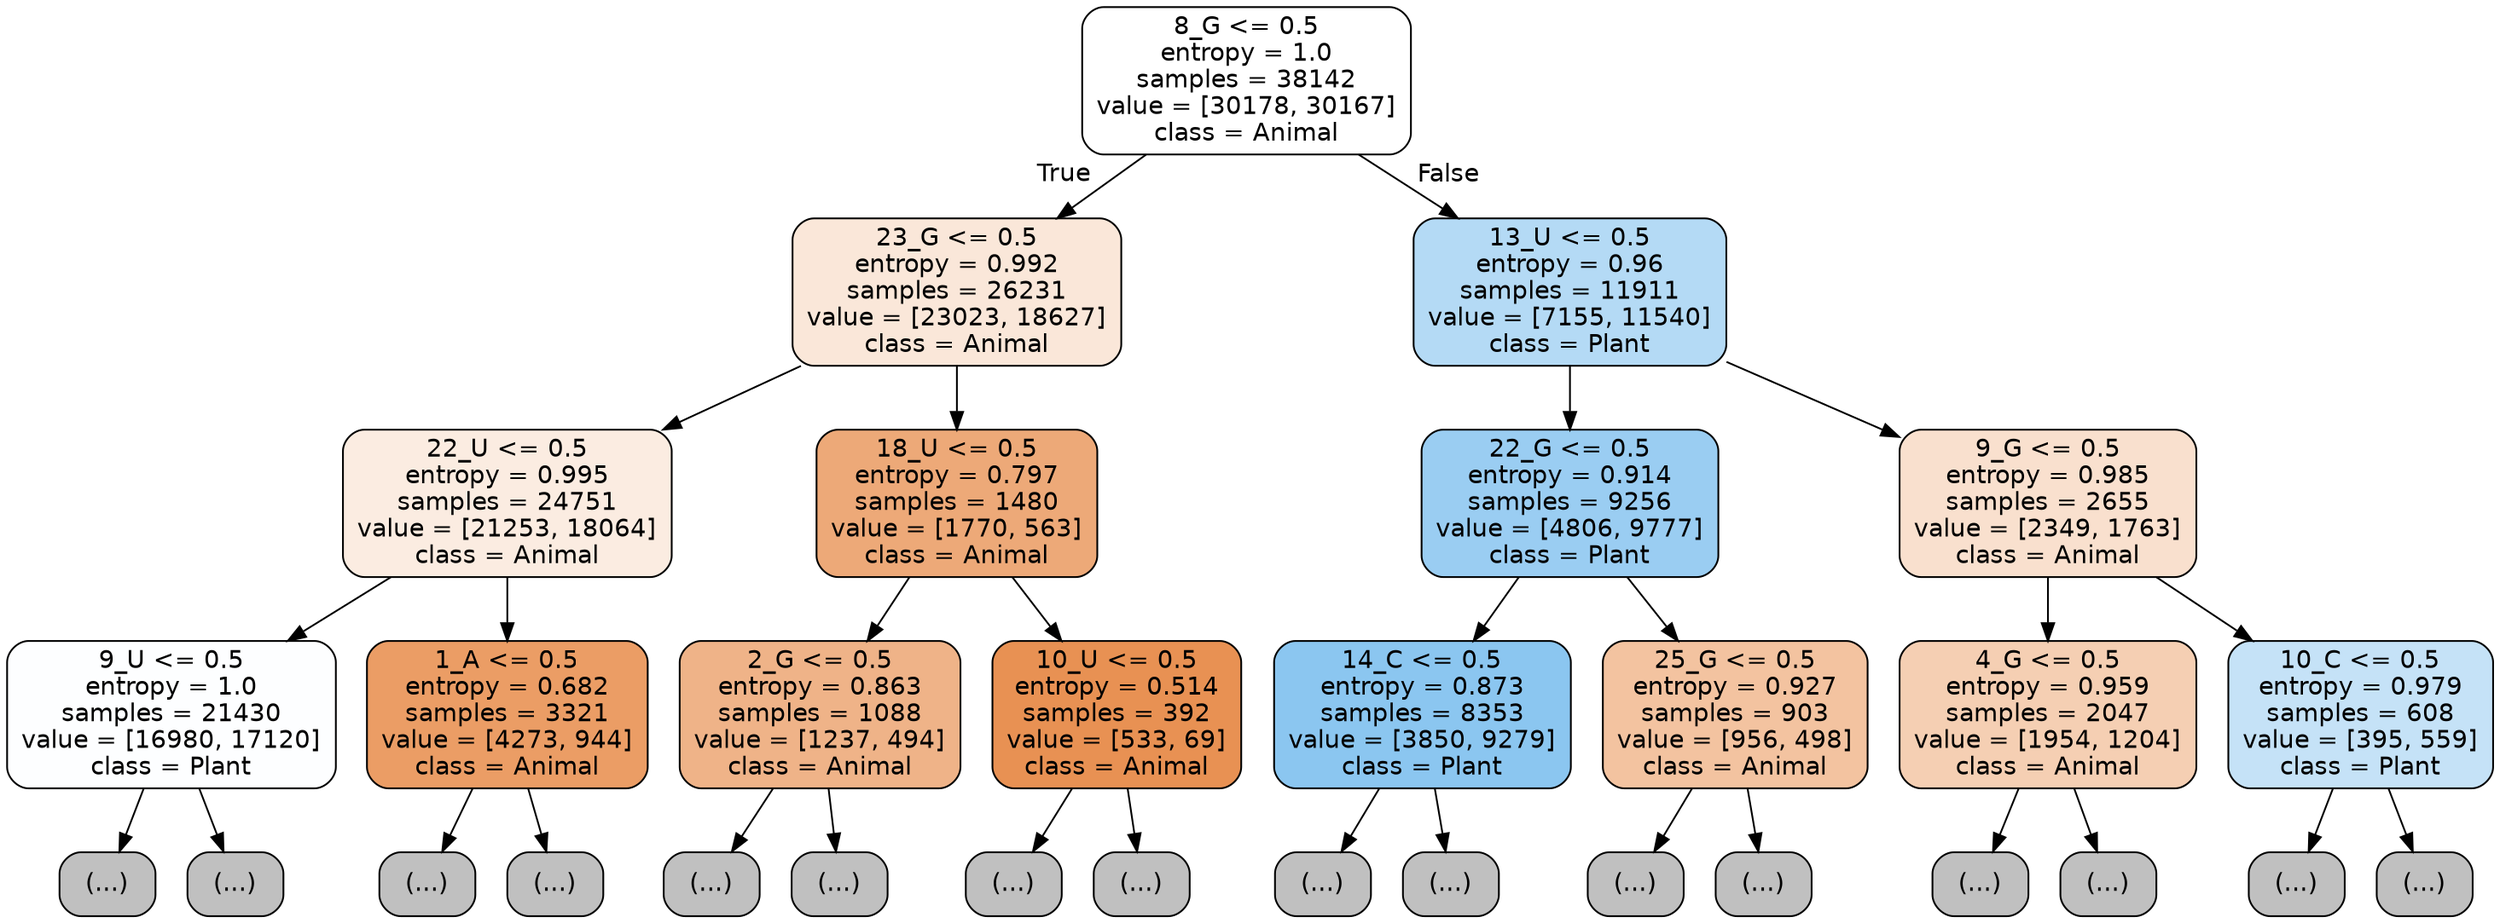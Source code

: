 digraph Tree {
node [shape=box, style="filled, rounded", color="black", fontname="helvetica"] ;
edge [fontname="helvetica"] ;
0 [label="8_G <= 0.5\nentropy = 1.0\nsamples = 38142\nvalue = [30178, 30167]\nclass = Animal", fillcolor="#ffffff"] ;
1 [label="23_G <= 0.5\nentropy = 0.992\nsamples = 26231\nvalue = [23023, 18627]\nclass = Animal", fillcolor="#fae7d9"] ;
0 -> 1 [labeldistance=2.5, labelangle=45, headlabel="True"] ;
2 [label="22_U <= 0.5\nentropy = 0.995\nsamples = 24751\nvalue = [21253, 18064]\nclass = Animal", fillcolor="#fbece1"] ;
1 -> 2 ;
3 [label="9_U <= 0.5\nentropy = 1.0\nsamples = 21430\nvalue = [16980, 17120]\nclass = Plant", fillcolor="#fdfeff"] ;
2 -> 3 ;
4 [label="(...)", fillcolor="#C0C0C0"] ;
3 -> 4 ;
7257 [label="(...)", fillcolor="#C0C0C0"] ;
3 -> 7257 ;
10328 [label="1_A <= 0.5\nentropy = 0.682\nsamples = 3321\nvalue = [4273, 944]\nclass = Animal", fillcolor="#eb9d65"] ;
2 -> 10328 ;
10329 [label="(...)", fillcolor="#C0C0C0"] ;
10328 -> 10329 ;
11378 [label="(...)", fillcolor="#C0C0C0"] ;
10328 -> 11378 ;
11685 [label="18_U <= 0.5\nentropy = 0.797\nsamples = 1480\nvalue = [1770, 563]\nclass = Animal", fillcolor="#eda978"] ;
1 -> 11685 ;
11686 [label="2_G <= 0.5\nentropy = 0.863\nsamples = 1088\nvalue = [1237, 494]\nclass = Animal", fillcolor="#efb388"] ;
11685 -> 11686 ;
11687 [label="(...)", fillcolor="#C0C0C0"] ;
11686 -> 11687 ;
12002 [label="(...)", fillcolor="#C0C0C0"] ;
11686 -> 12002 ;
12127 [label="10_U <= 0.5\nentropy = 0.514\nsamples = 392\nvalue = [533, 69]\nclass = Animal", fillcolor="#e89153"] ;
11685 -> 12127 ;
12128 [label="(...)", fillcolor="#C0C0C0"] ;
12127 -> 12128 ;
12193 [label="(...)", fillcolor="#C0C0C0"] ;
12127 -> 12193 ;
12224 [label="13_U <= 0.5\nentropy = 0.96\nsamples = 11911\nvalue = [7155, 11540]\nclass = Plant", fillcolor="#b4daf5"] ;
0 -> 12224 [labeldistance=2.5, labelangle=-45, headlabel="False"] ;
12225 [label="22_G <= 0.5\nentropy = 0.914\nsamples = 9256\nvalue = [4806, 9777]\nclass = Plant", fillcolor="#9acdf2"] ;
12224 -> 12225 ;
12226 [label="14_C <= 0.5\nentropy = 0.873\nsamples = 8353\nvalue = [3850, 9279]\nclass = Plant", fillcolor="#8bc6f0"] ;
12225 -> 12226 ;
12227 [label="(...)", fillcolor="#C0C0C0"] ;
12226 -> 12227 ;
14418 [label="(...)", fillcolor="#C0C0C0"] ;
12226 -> 14418 ;
15003 [label="25_G <= 0.5\nentropy = 0.927\nsamples = 903\nvalue = [956, 498]\nclass = Animal", fillcolor="#f3c3a0"] ;
12225 -> 15003 ;
15004 [label="(...)", fillcolor="#C0C0C0"] ;
15003 -> 15004 ;
15405 [label="(...)", fillcolor="#C0C0C0"] ;
15003 -> 15405 ;
15418 [label="9_G <= 0.5\nentropy = 0.985\nsamples = 2655\nvalue = [2349, 1763]\nclass = Animal", fillcolor="#f9e0ce"] ;
12224 -> 15418 ;
15419 [label="4_G <= 0.5\nentropy = 0.959\nsamples = 2047\nvalue = [1954, 1204]\nclass = Animal", fillcolor="#f5cfb3"] ;
15418 -> 15419 ;
15420 [label="(...)", fillcolor="#C0C0C0"] ;
15419 -> 15420 ;
16089 [label="(...)", fillcolor="#C0C0C0"] ;
15419 -> 16089 ;
16338 [label="10_C <= 0.5\nentropy = 0.979\nsamples = 608\nvalue = [395, 559]\nclass = Plant", fillcolor="#c5e2f7"] ;
15418 -> 16338 ;
16339 [label="(...)", fillcolor="#C0C0C0"] ;
16338 -> 16339 ;
16590 [label="(...)", fillcolor="#C0C0C0"] ;
16338 -> 16590 ;
}